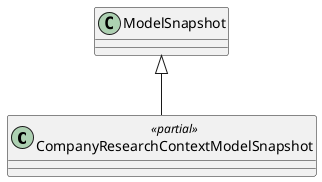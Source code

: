 @startuml
class CompanyResearchContextModelSnapshot <<partial>> {
}
ModelSnapshot <|-- CompanyResearchContextModelSnapshot
@enduml
